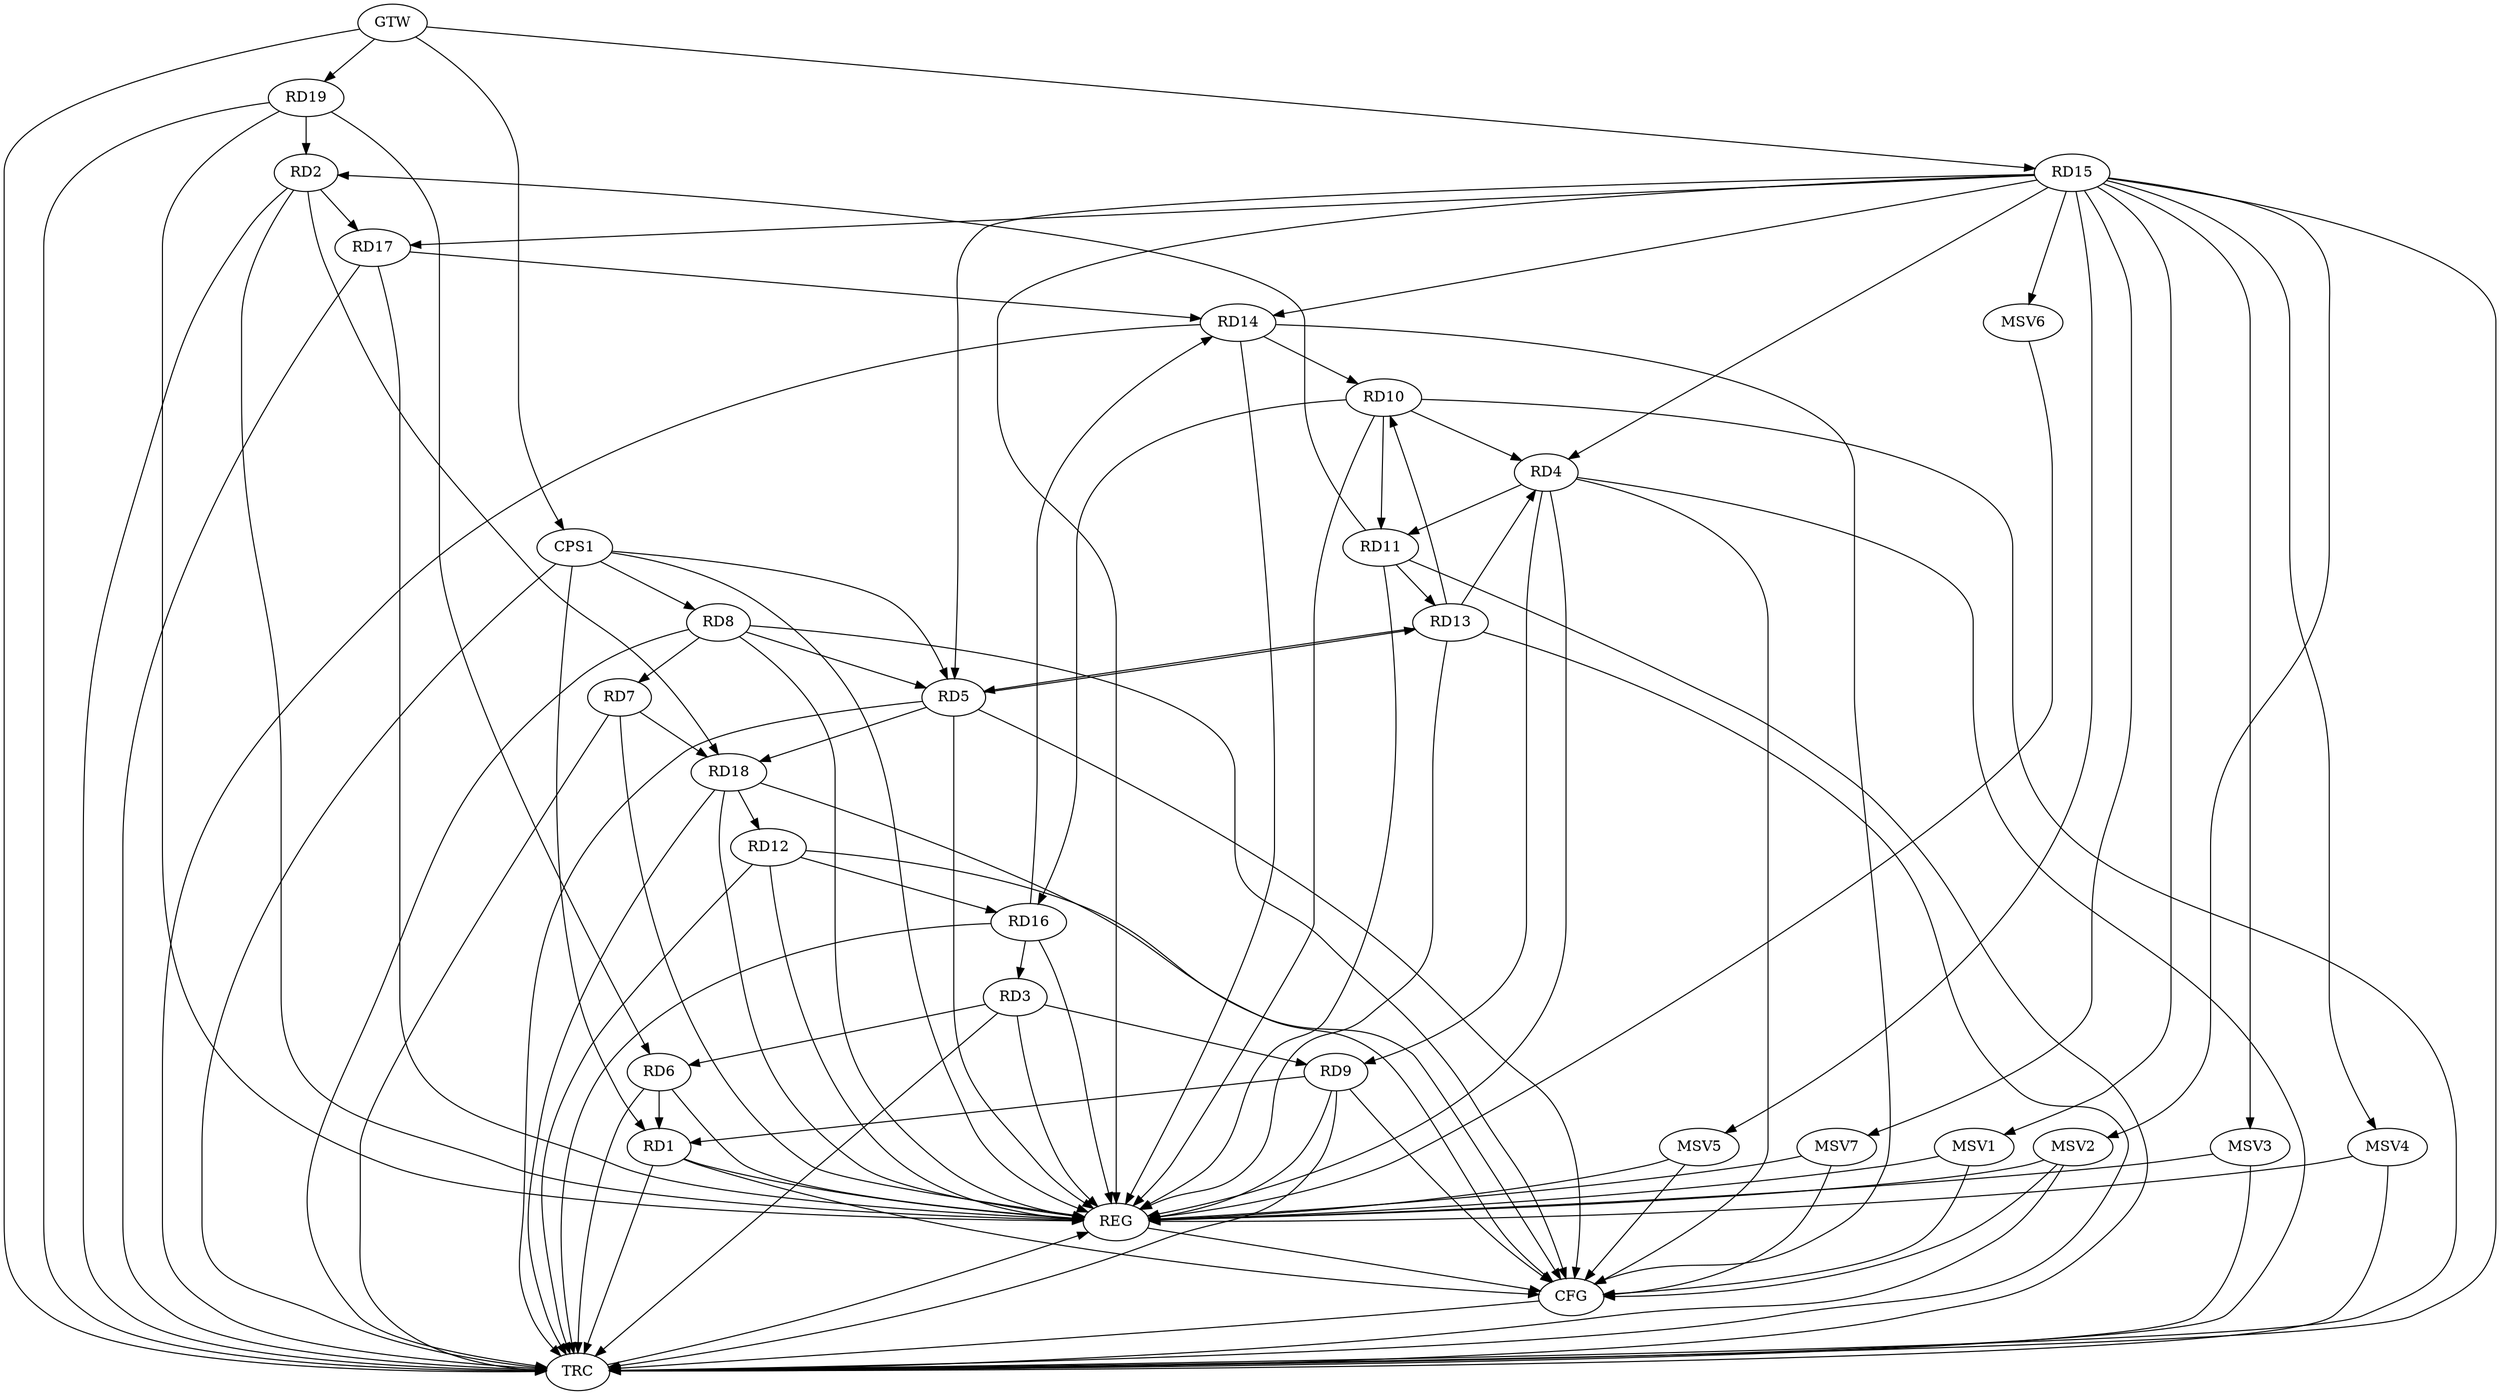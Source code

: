 strict digraph G {
  RD1 [ label="RD1" ];
  RD2 [ label="RD2" ];
  RD3 [ label="RD3" ];
  RD4 [ label="RD4" ];
  RD5 [ label="RD5" ];
  RD6 [ label="RD6" ];
  RD7 [ label="RD7" ];
  RD8 [ label="RD8" ];
  RD9 [ label="RD9" ];
  RD10 [ label="RD10" ];
  RD11 [ label="RD11" ];
  RD12 [ label="RD12" ];
  RD13 [ label="RD13" ];
  RD14 [ label="RD14" ];
  RD15 [ label="RD15" ];
  RD16 [ label="RD16" ];
  RD17 [ label="RD17" ];
  RD18 [ label="RD18" ];
  RD19 [ label="RD19" ];
  CPS1 [ label="CPS1" ];
  GTW [ label="GTW" ];
  REG [ label="REG" ];
  CFG [ label="CFG" ];
  TRC [ label="TRC" ];
  MSV1 [ label="MSV1" ];
  MSV2 [ label="MSV2" ];
  MSV3 [ label="MSV3" ];
  MSV4 [ label="MSV4" ];
  MSV5 [ label="MSV5" ];
  MSV6 [ label="MSV6" ];
  MSV7 [ label="MSV7" ];
  RD6 -> RD1;
  RD9 -> RD1;
  RD11 -> RD2;
  RD2 -> RD17;
  RD2 -> RD18;
  RD19 -> RD2;
  RD3 -> RD6;
  RD3 -> RD9;
  RD16 -> RD3;
  RD4 -> RD9;
  RD10 -> RD4;
  RD4 -> RD11;
  RD13 -> RD4;
  RD15 -> RD4;
  RD8 -> RD5;
  RD5 -> RD13;
  RD13 -> RD5;
  RD15 -> RD5;
  RD5 -> RD18;
  RD19 -> RD6;
  RD8 -> RD7;
  RD7 -> RD18;
  RD10 -> RD11;
  RD13 -> RD10;
  RD14 -> RD10;
  RD10 -> RD16;
  RD11 -> RD13;
  RD12 -> RD16;
  RD18 -> RD12;
  RD15 -> RD14;
  RD16 -> RD14;
  RD17 -> RD14;
  RD15 -> RD17;
  CPS1 -> RD1;
  CPS1 -> RD5;
  CPS1 -> RD8;
  GTW -> RD15;
  GTW -> RD19;
  GTW -> CPS1;
  RD1 -> REG;
  RD2 -> REG;
  RD3 -> REG;
  RD4 -> REG;
  RD5 -> REG;
  RD6 -> REG;
  RD7 -> REG;
  RD8 -> REG;
  RD9 -> REG;
  RD10 -> REG;
  RD11 -> REG;
  RD12 -> REG;
  RD13 -> REG;
  RD14 -> REG;
  RD15 -> REG;
  RD16 -> REG;
  RD17 -> REG;
  RD18 -> REG;
  RD19 -> REG;
  CPS1 -> REG;
  RD4 -> CFG;
  RD14 -> CFG;
  RD12 -> CFG;
  RD1 -> CFG;
  RD8 -> CFG;
  RD18 -> CFG;
  RD9 -> CFG;
  RD5 -> CFG;
  REG -> CFG;
  RD1 -> TRC;
  RD2 -> TRC;
  RD3 -> TRC;
  RD4 -> TRC;
  RD5 -> TRC;
  RD6 -> TRC;
  RD7 -> TRC;
  RD8 -> TRC;
  RD9 -> TRC;
  RD10 -> TRC;
  RD11 -> TRC;
  RD12 -> TRC;
  RD13 -> TRC;
  RD14 -> TRC;
  RD15 -> TRC;
  RD16 -> TRC;
  RD17 -> TRC;
  RD18 -> TRC;
  RD19 -> TRC;
  CPS1 -> TRC;
  GTW -> TRC;
  CFG -> TRC;
  TRC -> REG;
  RD15 -> MSV1;
  MSV1 -> REG;
  MSV1 -> CFG;
  RD15 -> MSV2;
  RD15 -> MSV3;
  MSV2 -> REG;
  MSV2 -> TRC;
  MSV2 -> CFG;
  MSV3 -> REG;
  MSV3 -> TRC;
  RD15 -> MSV4;
  MSV4 -> REG;
  MSV4 -> TRC;
  RD15 -> MSV5;
  MSV5 -> REG;
  MSV5 -> CFG;
  RD15 -> MSV6;
  MSV6 -> REG;
  RD15 -> MSV7;
  MSV7 -> REG;
  MSV7 -> CFG;
}
